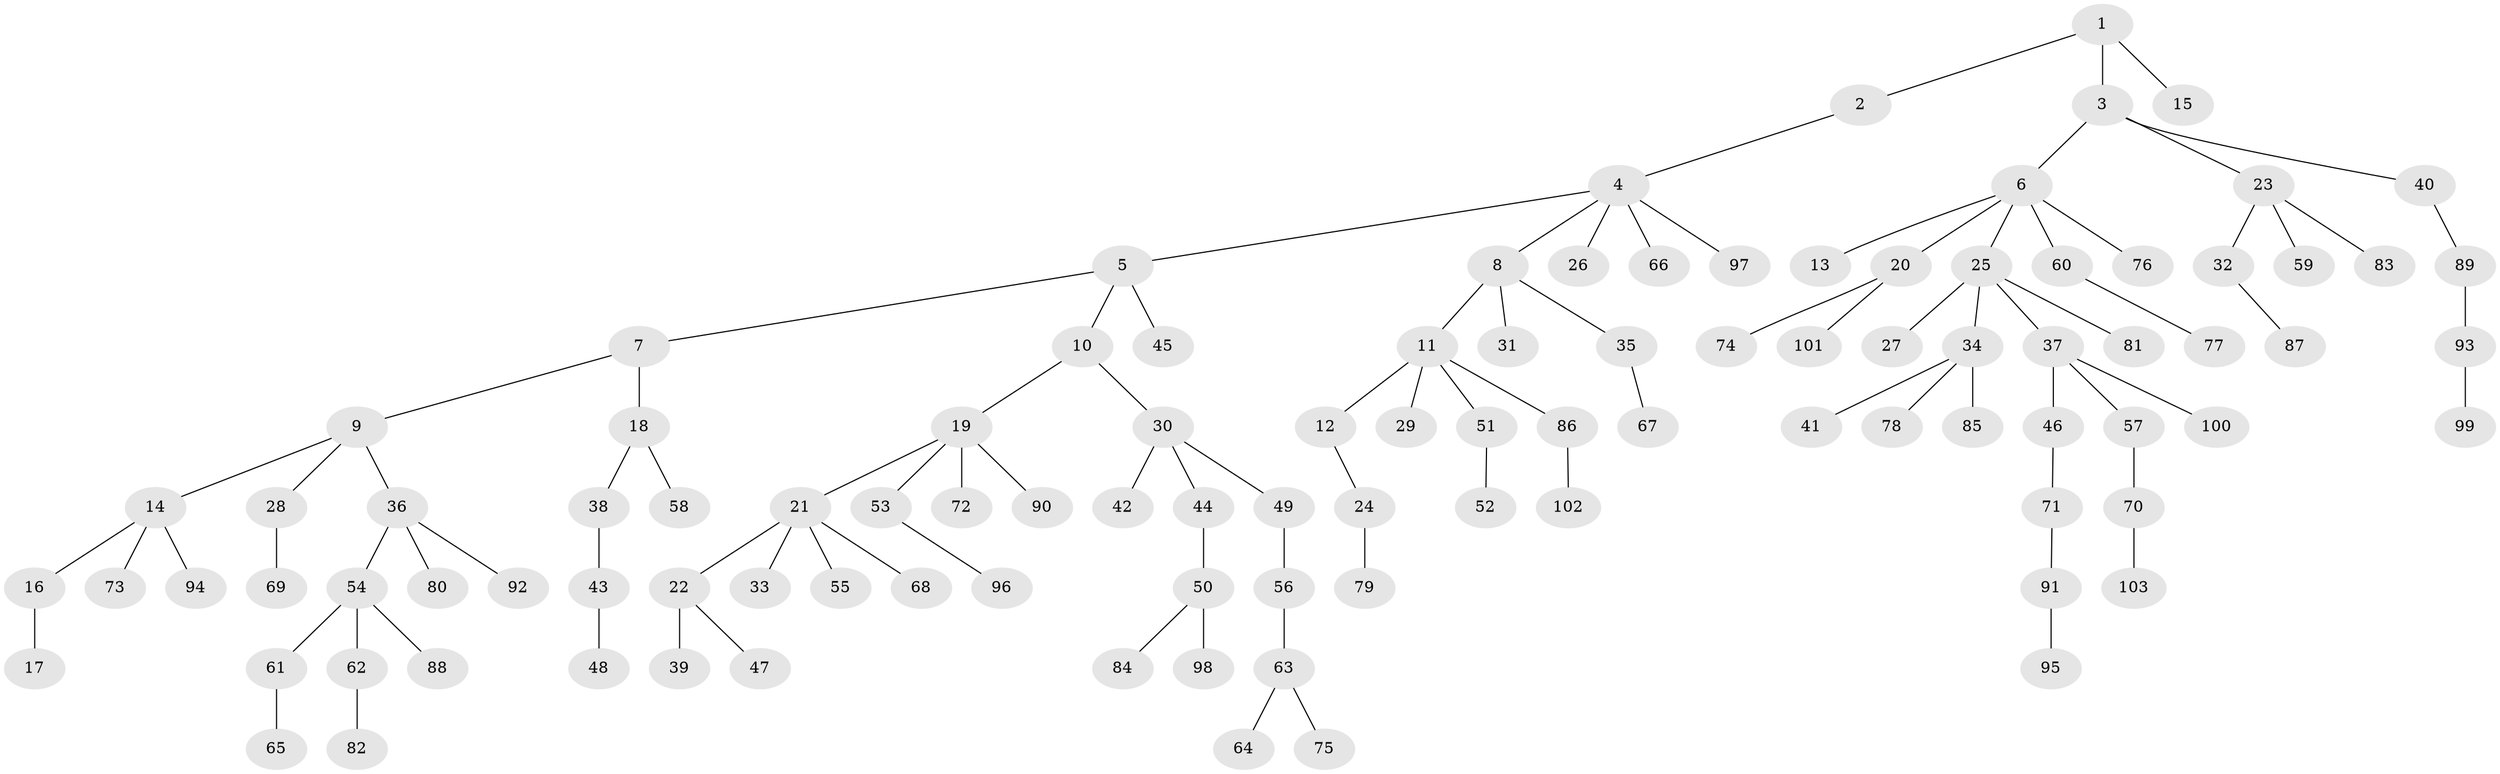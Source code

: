 // coarse degree distribution, {3: 0.10144927536231885, 6: 0.028985507246376812, 8: 0.014492753623188406, 5: 0.014492753623188406, 7: 0.014492753623188406, 4: 0.07246376811594203, 2: 0.15942028985507245, 1: 0.5942028985507246}
// Generated by graph-tools (version 1.1) at 2025/42/03/06/25 10:42:03]
// undirected, 103 vertices, 102 edges
graph export_dot {
graph [start="1"]
  node [color=gray90,style=filled];
  1;
  2;
  3;
  4;
  5;
  6;
  7;
  8;
  9;
  10;
  11;
  12;
  13;
  14;
  15;
  16;
  17;
  18;
  19;
  20;
  21;
  22;
  23;
  24;
  25;
  26;
  27;
  28;
  29;
  30;
  31;
  32;
  33;
  34;
  35;
  36;
  37;
  38;
  39;
  40;
  41;
  42;
  43;
  44;
  45;
  46;
  47;
  48;
  49;
  50;
  51;
  52;
  53;
  54;
  55;
  56;
  57;
  58;
  59;
  60;
  61;
  62;
  63;
  64;
  65;
  66;
  67;
  68;
  69;
  70;
  71;
  72;
  73;
  74;
  75;
  76;
  77;
  78;
  79;
  80;
  81;
  82;
  83;
  84;
  85;
  86;
  87;
  88;
  89;
  90;
  91;
  92;
  93;
  94;
  95;
  96;
  97;
  98;
  99;
  100;
  101;
  102;
  103;
  1 -- 2;
  1 -- 3;
  1 -- 15;
  2 -- 4;
  3 -- 6;
  3 -- 23;
  3 -- 40;
  4 -- 5;
  4 -- 8;
  4 -- 26;
  4 -- 66;
  4 -- 97;
  5 -- 7;
  5 -- 10;
  5 -- 45;
  6 -- 13;
  6 -- 20;
  6 -- 25;
  6 -- 60;
  6 -- 76;
  7 -- 9;
  7 -- 18;
  8 -- 11;
  8 -- 31;
  8 -- 35;
  9 -- 14;
  9 -- 28;
  9 -- 36;
  10 -- 19;
  10 -- 30;
  11 -- 12;
  11 -- 29;
  11 -- 51;
  11 -- 86;
  12 -- 24;
  14 -- 16;
  14 -- 73;
  14 -- 94;
  16 -- 17;
  18 -- 38;
  18 -- 58;
  19 -- 21;
  19 -- 53;
  19 -- 72;
  19 -- 90;
  20 -- 74;
  20 -- 101;
  21 -- 22;
  21 -- 33;
  21 -- 55;
  21 -- 68;
  22 -- 39;
  22 -- 47;
  23 -- 32;
  23 -- 59;
  23 -- 83;
  24 -- 79;
  25 -- 27;
  25 -- 34;
  25 -- 37;
  25 -- 81;
  28 -- 69;
  30 -- 42;
  30 -- 44;
  30 -- 49;
  32 -- 87;
  34 -- 41;
  34 -- 78;
  34 -- 85;
  35 -- 67;
  36 -- 54;
  36 -- 80;
  36 -- 92;
  37 -- 46;
  37 -- 57;
  37 -- 100;
  38 -- 43;
  40 -- 89;
  43 -- 48;
  44 -- 50;
  46 -- 71;
  49 -- 56;
  50 -- 84;
  50 -- 98;
  51 -- 52;
  53 -- 96;
  54 -- 61;
  54 -- 62;
  54 -- 88;
  56 -- 63;
  57 -- 70;
  60 -- 77;
  61 -- 65;
  62 -- 82;
  63 -- 64;
  63 -- 75;
  70 -- 103;
  71 -- 91;
  86 -- 102;
  89 -- 93;
  91 -- 95;
  93 -- 99;
}

